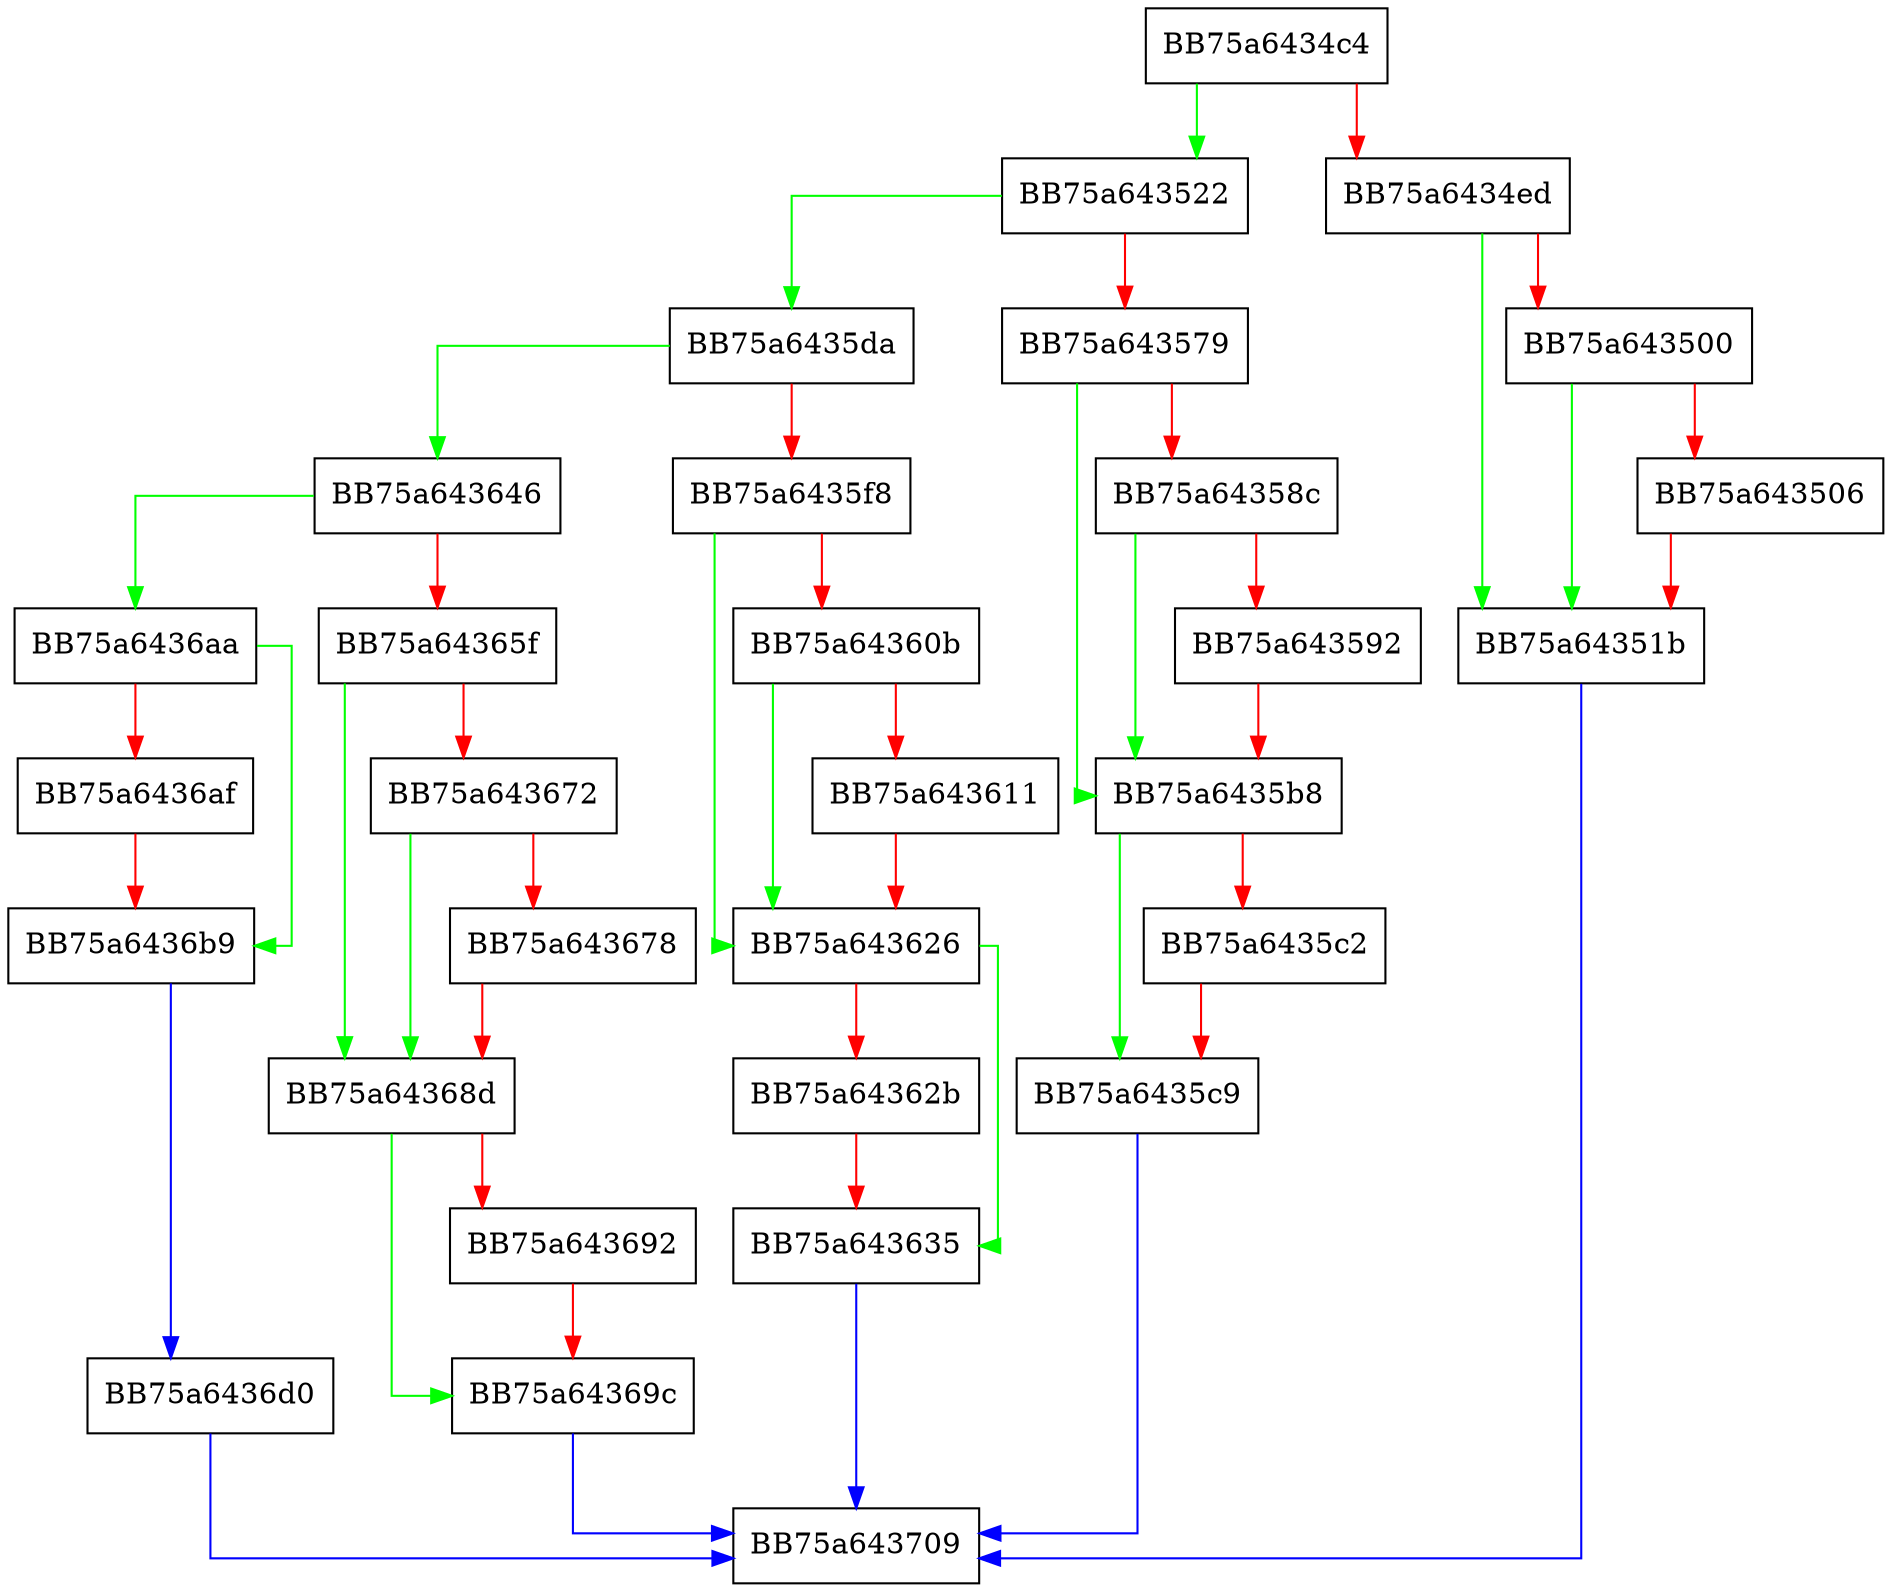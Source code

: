 digraph GetSafeReleaseInfo {
  node [shape="box"];
  graph [splines=ortho];
  BB75a6434c4 -> BB75a643522 [color="green"];
  BB75a6434c4 -> BB75a6434ed [color="red"];
  BB75a6434ed -> BB75a64351b [color="green"];
  BB75a6434ed -> BB75a643500 [color="red"];
  BB75a643500 -> BB75a64351b [color="green"];
  BB75a643500 -> BB75a643506 [color="red"];
  BB75a643506 -> BB75a64351b [color="red"];
  BB75a64351b -> BB75a643709 [color="blue"];
  BB75a643522 -> BB75a6435da [color="green"];
  BB75a643522 -> BB75a643579 [color="red"];
  BB75a643579 -> BB75a6435b8 [color="green"];
  BB75a643579 -> BB75a64358c [color="red"];
  BB75a64358c -> BB75a6435b8 [color="green"];
  BB75a64358c -> BB75a643592 [color="red"];
  BB75a643592 -> BB75a6435b8 [color="red"];
  BB75a6435b8 -> BB75a6435c9 [color="green"];
  BB75a6435b8 -> BB75a6435c2 [color="red"];
  BB75a6435c2 -> BB75a6435c9 [color="red"];
  BB75a6435c9 -> BB75a643709 [color="blue"];
  BB75a6435da -> BB75a643646 [color="green"];
  BB75a6435da -> BB75a6435f8 [color="red"];
  BB75a6435f8 -> BB75a643626 [color="green"];
  BB75a6435f8 -> BB75a64360b [color="red"];
  BB75a64360b -> BB75a643626 [color="green"];
  BB75a64360b -> BB75a643611 [color="red"];
  BB75a643611 -> BB75a643626 [color="red"];
  BB75a643626 -> BB75a643635 [color="green"];
  BB75a643626 -> BB75a64362b [color="red"];
  BB75a64362b -> BB75a643635 [color="red"];
  BB75a643635 -> BB75a643709 [color="blue"];
  BB75a643646 -> BB75a6436aa [color="green"];
  BB75a643646 -> BB75a64365f [color="red"];
  BB75a64365f -> BB75a64368d [color="green"];
  BB75a64365f -> BB75a643672 [color="red"];
  BB75a643672 -> BB75a64368d [color="green"];
  BB75a643672 -> BB75a643678 [color="red"];
  BB75a643678 -> BB75a64368d [color="red"];
  BB75a64368d -> BB75a64369c [color="green"];
  BB75a64368d -> BB75a643692 [color="red"];
  BB75a643692 -> BB75a64369c [color="red"];
  BB75a64369c -> BB75a643709 [color="blue"];
  BB75a6436aa -> BB75a6436b9 [color="green"];
  BB75a6436aa -> BB75a6436af [color="red"];
  BB75a6436af -> BB75a6436b9 [color="red"];
  BB75a6436b9 -> BB75a6436d0 [color="blue"];
  BB75a6436d0 -> BB75a643709 [color="blue"];
}